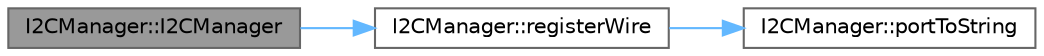 digraph "I2CManager::I2CManager"
{
 // LATEX_PDF_SIZE
  bgcolor="transparent";
  edge [fontname=Helvetica,fontsize=10,labelfontname=Helvetica,labelfontsize=10];
  node [fontname=Helvetica,fontsize=10,shape=box,height=0.2,width=0.4];
  rankdir="LR";
  Node1 [id="Node000001",label="I2CManager::I2CManager",height=0.2,width=0.4,color="gray40", fillcolor="grey60", style="filled", fontcolor="black",tooltip="Constructor for I2CManager."];
  Node1 -> Node2 [id="edge1_Node000001_Node000002",color="steelblue1",style="solid",tooltip=" "];
  Node2 [id="Node000002",label="I2CManager::registerWire",height=0.2,width=0.4,color="grey40", fillcolor="white", style="filled",URL="$class_i2_c_manager.html#a11b691980ee6051209769605b1250617",tooltip="Register a TwoWire instance for a specific I2C port."];
  Node2 -> Node3 [id="edge2_Node000002_Node000003",color="steelblue1",style="solid",tooltip=" "];
  Node3 [id="Node000003",label="I2CManager::portToString",height=0.2,width=0.4,color="grey40", fillcolor="white", style="filled",URL="$class_i2_c_manager.html#ad9ebf3c8541e2fa0fd1131f3d68391de",tooltip="Convert I2CPort enum to string."];
}
